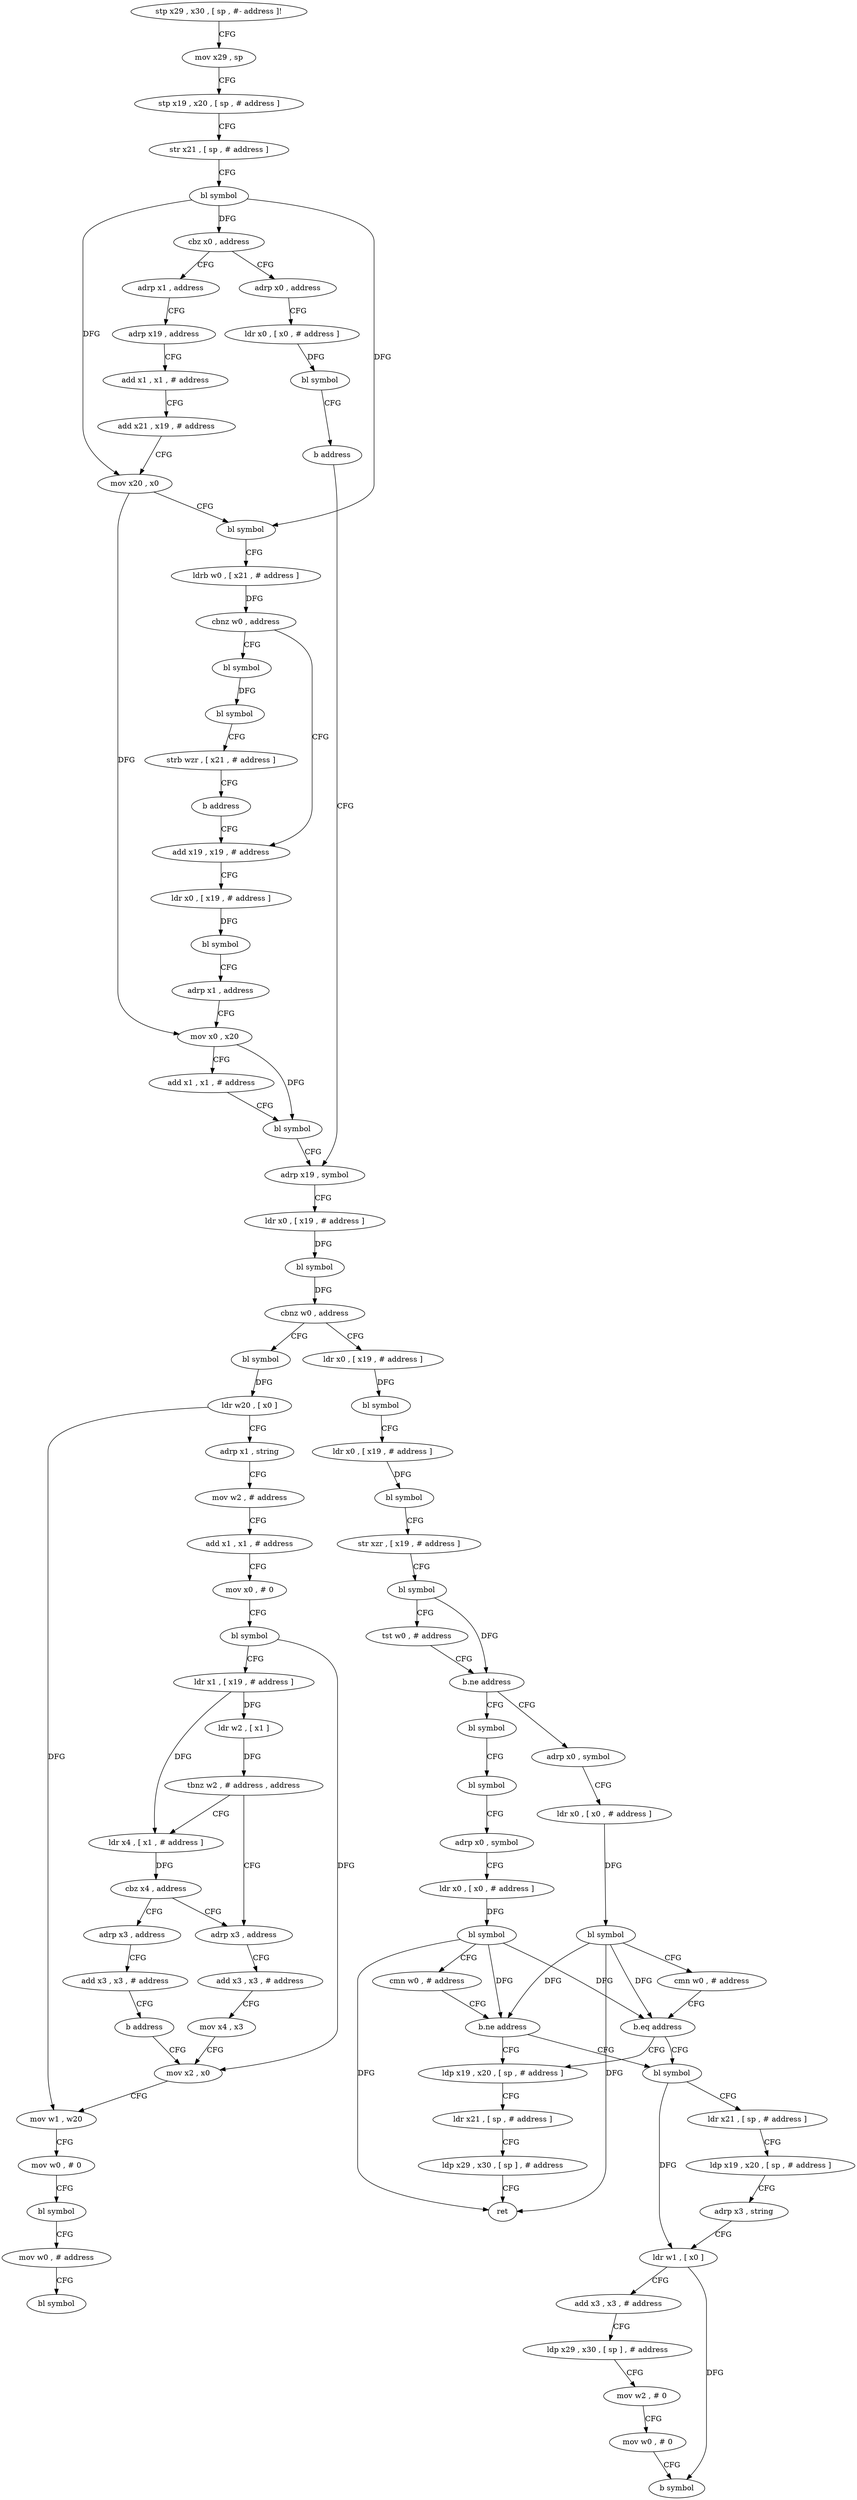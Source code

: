 digraph "func" {
"4232704" [label = "stp x29 , x30 , [ sp , #- address ]!" ]
"4232708" [label = "mov x29 , sp" ]
"4232712" [label = "stp x19 , x20 , [ sp , # address ]" ]
"4232716" [label = "str x21 , [ sp , # address ]" ]
"4232720" [label = "bl symbol" ]
"4232724" [label = "cbz x0 , address" ]
"4232888" [label = "adrp x0 , address" ]
"4232728" [label = "adrp x1 , address" ]
"4232892" [label = "ldr x0 , [ x0 , # address ]" ]
"4232896" [label = "bl symbol" ]
"4232900" [label = "b address" ]
"4232788" [label = "adrp x19 , symbol" ]
"4232732" [label = "adrp x19 , address" ]
"4232736" [label = "add x1 , x1 , # address" ]
"4232740" [label = "add x21 , x19 , # address" ]
"4232744" [label = "mov x20 , x0" ]
"4232748" [label = "bl symbol" ]
"4232752" [label = "ldrb w0 , [ x21 , # address ]" ]
"4232756" [label = "cbnz w0 , address" ]
"4232872" [label = "bl symbol" ]
"4232760" [label = "add x19 , x19 , # address" ]
"4232792" [label = "ldr x0 , [ x19 , # address ]" ]
"4232796" [label = "bl symbol" ]
"4232800" [label = "cbnz w0 , address" ]
"4232972" [label = "bl symbol" ]
"4232804" [label = "ldr x0 , [ x19 , # address ]" ]
"4232876" [label = "bl symbol" ]
"4232880" [label = "strb wzr , [ x21 , # address ]" ]
"4232884" [label = "b address" ]
"4232764" [label = "ldr x0 , [ x19 , # address ]" ]
"4232768" [label = "bl symbol" ]
"4232772" [label = "adrp x1 , address" ]
"4232776" [label = "mov x0 , x20" ]
"4232780" [label = "add x1 , x1 , # address" ]
"4232784" [label = "bl symbol" ]
"4232976" [label = "ldr w20 , [ x0 ]" ]
"4232980" [label = "adrp x1 , string" ]
"4232984" [label = "mov w2 , # address" ]
"4232988" [label = "add x1 , x1 , # address" ]
"4232992" [label = "mov x0 , # 0" ]
"4232996" [label = "bl symbol" ]
"4233000" [label = "ldr x1 , [ x19 , # address ]" ]
"4233004" [label = "ldr w2 , [ x1 ]" ]
"4233008" [label = "tbnz w2 , # address , address" ]
"4233048" [label = "ldr x4 , [ x1 , # address ]" ]
"4233012" [label = "adrp x3 , address" ]
"4232808" [label = "bl symbol" ]
"4232812" [label = "ldr x0 , [ x19 , # address ]" ]
"4232816" [label = "bl symbol" ]
"4232820" [label = "str xzr , [ x19 , # address ]" ]
"4232824" [label = "bl symbol" ]
"4232828" [label = "tst w0 , # address" ]
"4232832" [label = "b.ne address" ]
"4232904" [label = "bl symbol" ]
"4232836" [label = "adrp x0 , symbol" ]
"4233052" [label = "cbz x4 , address" ]
"4233056" [label = "adrp x3 , address" ]
"4233016" [label = "add x3 , x3 , # address" ]
"4233020" [label = "mov x4 , x3" ]
"4233024" [label = "mov x2 , x0" ]
"4232908" [label = "bl symbol" ]
"4232912" [label = "adrp x0 , symbol" ]
"4232916" [label = "ldr x0 , [ x0 , # address ]" ]
"4232920" [label = "bl symbol" ]
"4232924" [label = "cmn w0 , # address" ]
"4232928" [label = "b.ne address" ]
"4232856" [label = "ldp x19 , x20 , [ sp , # address ]" ]
"4232932" [label = "bl symbol" ]
"4232840" [label = "ldr x0 , [ x0 , # address ]" ]
"4232844" [label = "bl symbol" ]
"4232848" [label = "cmn w0 , # address" ]
"4232852" [label = "b.eq address" ]
"4233060" [label = "add x3 , x3 , # address" ]
"4233064" [label = "b address" ]
"4232860" [label = "ldr x21 , [ sp , # address ]" ]
"4232864" [label = "ldp x29 , x30 , [ sp ] , # address" ]
"4232868" [label = "ret" ]
"4232936" [label = "ldr x21 , [ sp , # address ]" ]
"4232940" [label = "ldp x19 , x20 , [ sp , # address ]" ]
"4232944" [label = "adrp x3 , string" ]
"4232948" [label = "ldr w1 , [ x0 ]" ]
"4232952" [label = "add x3 , x3 , # address" ]
"4232956" [label = "ldp x29 , x30 , [ sp ] , # address" ]
"4232960" [label = "mov w2 , # 0" ]
"4232964" [label = "mov w0 , # 0" ]
"4232968" [label = "b symbol" ]
"4233028" [label = "mov w1 , w20" ]
"4233032" [label = "mov w0 , # 0" ]
"4233036" [label = "bl symbol" ]
"4233040" [label = "mov w0 , # address" ]
"4233044" [label = "bl symbol" ]
"4232704" -> "4232708" [ label = "CFG" ]
"4232708" -> "4232712" [ label = "CFG" ]
"4232712" -> "4232716" [ label = "CFG" ]
"4232716" -> "4232720" [ label = "CFG" ]
"4232720" -> "4232724" [ label = "DFG" ]
"4232720" -> "4232744" [ label = "DFG" ]
"4232720" -> "4232748" [ label = "DFG" ]
"4232724" -> "4232888" [ label = "CFG" ]
"4232724" -> "4232728" [ label = "CFG" ]
"4232888" -> "4232892" [ label = "CFG" ]
"4232728" -> "4232732" [ label = "CFG" ]
"4232892" -> "4232896" [ label = "DFG" ]
"4232896" -> "4232900" [ label = "CFG" ]
"4232900" -> "4232788" [ label = "CFG" ]
"4232788" -> "4232792" [ label = "CFG" ]
"4232732" -> "4232736" [ label = "CFG" ]
"4232736" -> "4232740" [ label = "CFG" ]
"4232740" -> "4232744" [ label = "CFG" ]
"4232744" -> "4232748" [ label = "CFG" ]
"4232744" -> "4232776" [ label = "DFG" ]
"4232748" -> "4232752" [ label = "CFG" ]
"4232752" -> "4232756" [ label = "DFG" ]
"4232756" -> "4232872" [ label = "CFG" ]
"4232756" -> "4232760" [ label = "CFG" ]
"4232872" -> "4232876" [ label = "DFG" ]
"4232760" -> "4232764" [ label = "CFG" ]
"4232792" -> "4232796" [ label = "DFG" ]
"4232796" -> "4232800" [ label = "DFG" ]
"4232800" -> "4232972" [ label = "CFG" ]
"4232800" -> "4232804" [ label = "CFG" ]
"4232972" -> "4232976" [ label = "DFG" ]
"4232804" -> "4232808" [ label = "DFG" ]
"4232876" -> "4232880" [ label = "CFG" ]
"4232880" -> "4232884" [ label = "CFG" ]
"4232884" -> "4232760" [ label = "CFG" ]
"4232764" -> "4232768" [ label = "DFG" ]
"4232768" -> "4232772" [ label = "CFG" ]
"4232772" -> "4232776" [ label = "CFG" ]
"4232776" -> "4232780" [ label = "CFG" ]
"4232776" -> "4232784" [ label = "DFG" ]
"4232780" -> "4232784" [ label = "CFG" ]
"4232784" -> "4232788" [ label = "CFG" ]
"4232976" -> "4232980" [ label = "CFG" ]
"4232976" -> "4233028" [ label = "DFG" ]
"4232980" -> "4232984" [ label = "CFG" ]
"4232984" -> "4232988" [ label = "CFG" ]
"4232988" -> "4232992" [ label = "CFG" ]
"4232992" -> "4232996" [ label = "CFG" ]
"4232996" -> "4233000" [ label = "CFG" ]
"4232996" -> "4233024" [ label = "DFG" ]
"4233000" -> "4233004" [ label = "DFG" ]
"4233000" -> "4233048" [ label = "DFG" ]
"4233004" -> "4233008" [ label = "DFG" ]
"4233008" -> "4233048" [ label = "CFG" ]
"4233008" -> "4233012" [ label = "CFG" ]
"4233048" -> "4233052" [ label = "DFG" ]
"4233012" -> "4233016" [ label = "CFG" ]
"4232808" -> "4232812" [ label = "CFG" ]
"4232812" -> "4232816" [ label = "DFG" ]
"4232816" -> "4232820" [ label = "CFG" ]
"4232820" -> "4232824" [ label = "CFG" ]
"4232824" -> "4232828" [ label = "CFG" ]
"4232824" -> "4232832" [ label = "DFG" ]
"4232828" -> "4232832" [ label = "CFG" ]
"4232832" -> "4232904" [ label = "CFG" ]
"4232832" -> "4232836" [ label = "CFG" ]
"4232904" -> "4232908" [ label = "CFG" ]
"4232836" -> "4232840" [ label = "CFG" ]
"4233052" -> "4233012" [ label = "CFG" ]
"4233052" -> "4233056" [ label = "CFG" ]
"4233056" -> "4233060" [ label = "CFG" ]
"4233016" -> "4233020" [ label = "CFG" ]
"4233020" -> "4233024" [ label = "CFG" ]
"4233024" -> "4233028" [ label = "CFG" ]
"4232908" -> "4232912" [ label = "CFG" ]
"4232912" -> "4232916" [ label = "CFG" ]
"4232916" -> "4232920" [ label = "DFG" ]
"4232920" -> "4232924" [ label = "CFG" ]
"4232920" -> "4232928" [ label = "DFG" ]
"4232920" -> "4232852" [ label = "DFG" ]
"4232920" -> "4232868" [ label = "DFG" ]
"4232924" -> "4232928" [ label = "CFG" ]
"4232928" -> "4232856" [ label = "CFG" ]
"4232928" -> "4232932" [ label = "CFG" ]
"4232856" -> "4232860" [ label = "CFG" ]
"4232932" -> "4232936" [ label = "CFG" ]
"4232932" -> "4232948" [ label = "DFG" ]
"4232840" -> "4232844" [ label = "DFG" ]
"4232844" -> "4232848" [ label = "CFG" ]
"4232844" -> "4232928" [ label = "DFG" ]
"4232844" -> "4232852" [ label = "DFG" ]
"4232844" -> "4232868" [ label = "DFG" ]
"4232848" -> "4232852" [ label = "CFG" ]
"4232852" -> "4232932" [ label = "CFG" ]
"4232852" -> "4232856" [ label = "CFG" ]
"4233060" -> "4233064" [ label = "CFG" ]
"4233064" -> "4233024" [ label = "CFG" ]
"4232860" -> "4232864" [ label = "CFG" ]
"4232864" -> "4232868" [ label = "CFG" ]
"4232936" -> "4232940" [ label = "CFG" ]
"4232940" -> "4232944" [ label = "CFG" ]
"4232944" -> "4232948" [ label = "CFG" ]
"4232948" -> "4232952" [ label = "CFG" ]
"4232948" -> "4232968" [ label = "DFG" ]
"4232952" -> "4232956" [ label = "CFG" ]
"4232956" -> "4232960" [ label = "CFG" ]
"4232960" -> "4232964" [ label = "CFG" ]
"4232964" -> "4232968" [ label = "CFG" ]
"4233028" -> "4233032" [ label = "CFG" ]
"4233032" -> "4233036" [ label = "CFG" ]
"4233036" -> "4233040" [ label = "CFG" ]
"4233040" -> "4233044" [ label = "CFG" ]
}
